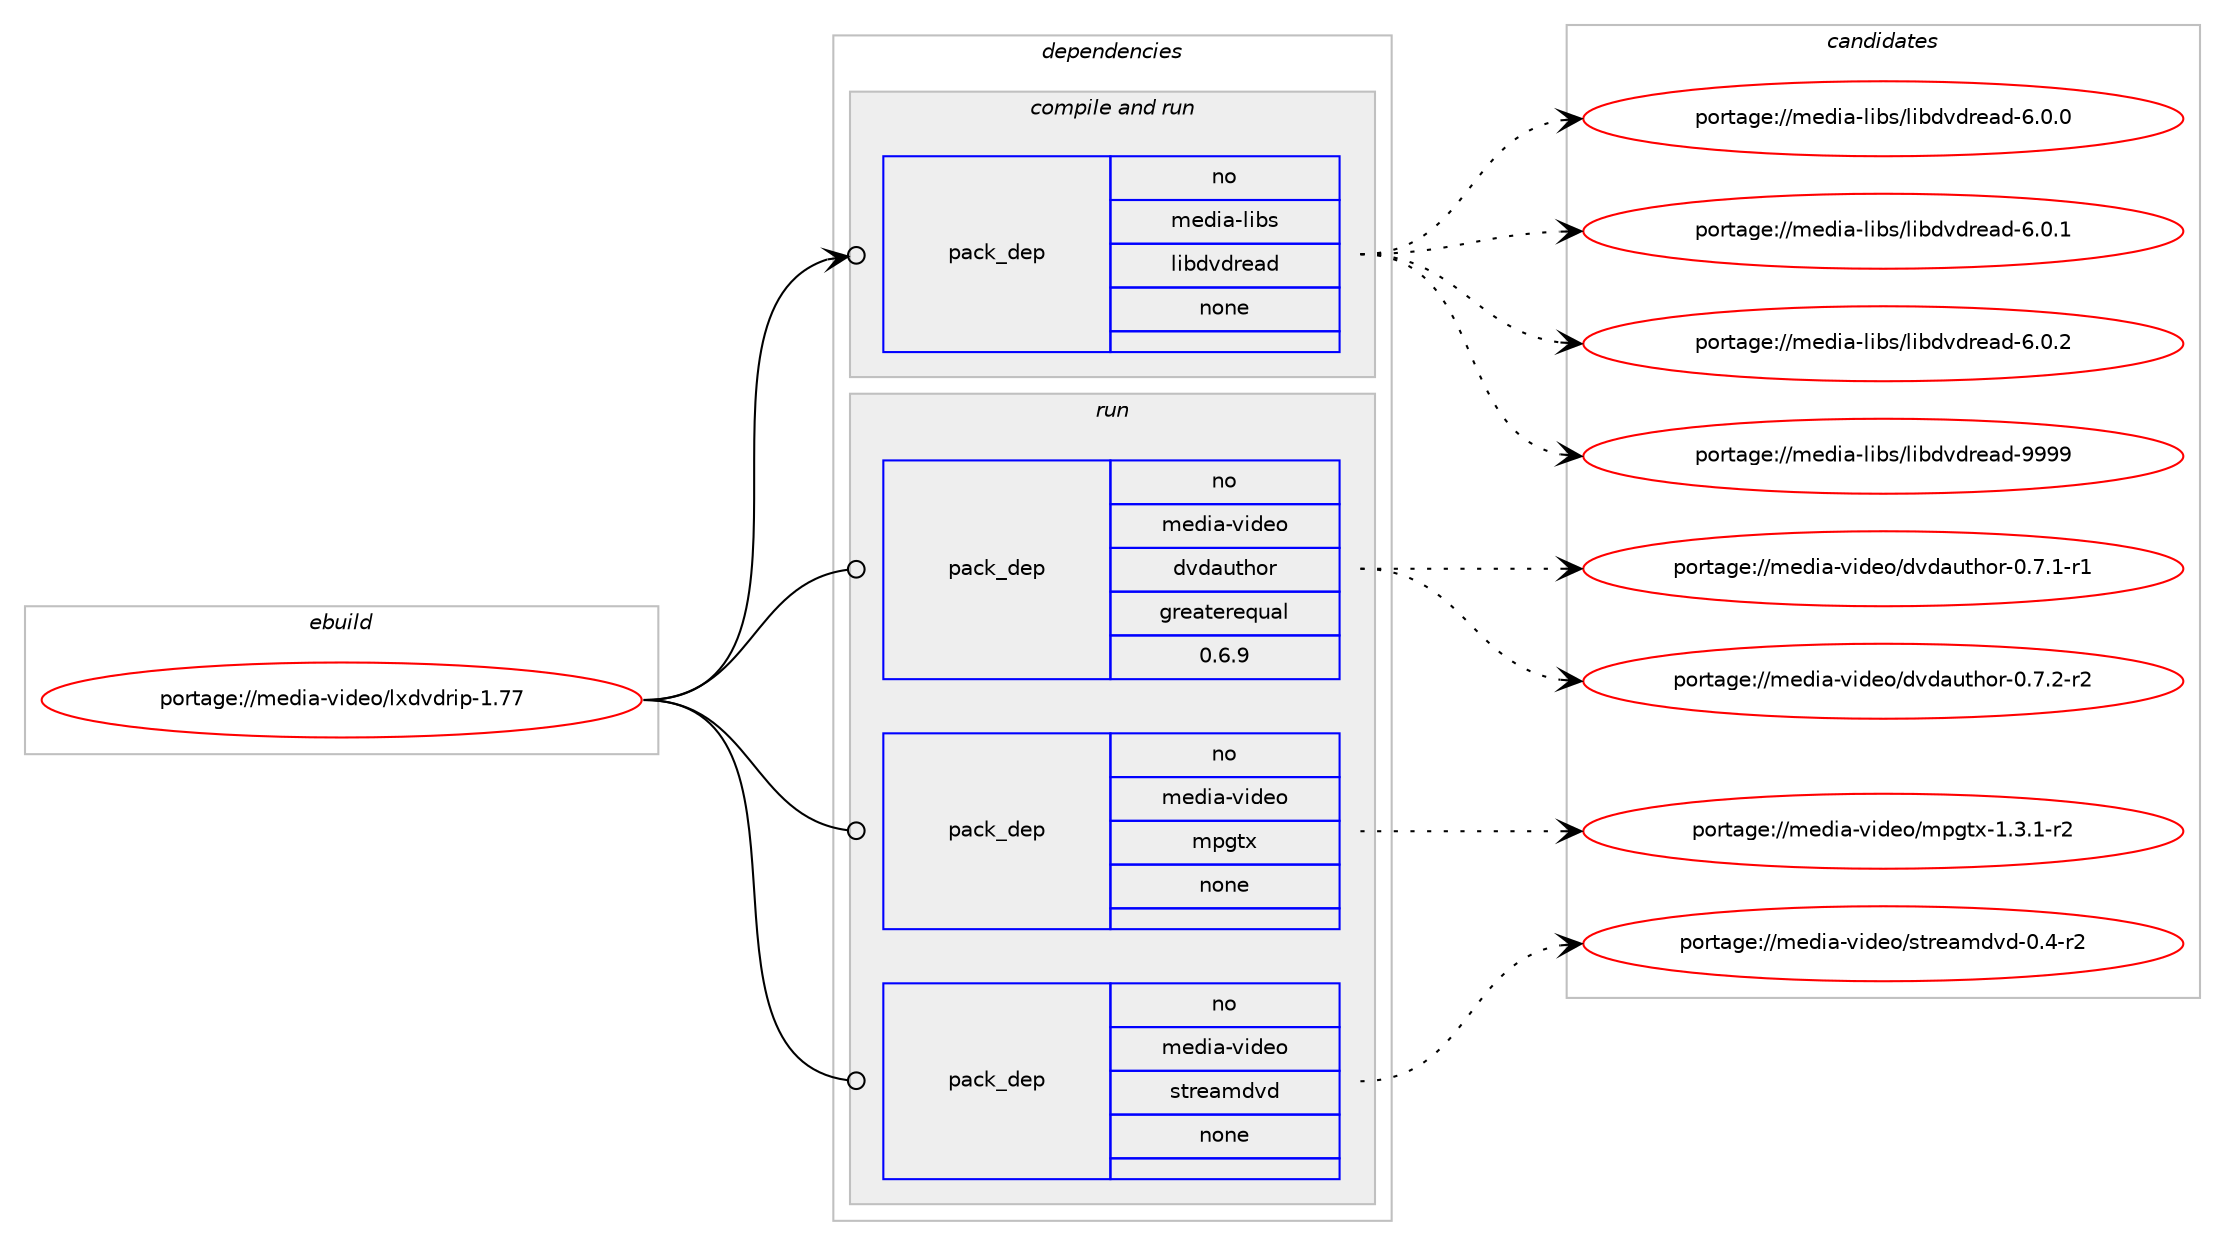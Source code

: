 digraph prolog {

# *************
# Graph options
# *************

newrank=true;
concentrate=true;
compound=true;
graph [rankdir=LR,fontname=Helvetica,fontsize=10,ranksep=1.5];#, ranksep=2.5, nodesep=0.2];
edge  [arrowhead=vee];
node  [fontname=Helvetica,fontsize=10];

# **********
# The ebuild
# **********

subgraph cluster_leftcol {
color=gray;
rank=same;
label=<<i>ebuild</i>>;
id [label="portage://media-video/lxdvdrip-1.77", color=red, width=4, href="../media-video/lxdvdrip-1.77.svg"];
}

# ****************
# The dependencies
# ****************

subgraph cluster_midcol {
color=gray;
label=<<i>dependencies</i>>;
subgraph cluster_compile {
fillcolor="#eeeeee";
style=filled;
label=<<i>compile</i>>;
}
subgraph cluster_compileandrun {
fillcolor="#eeeeee";
style=filled;
label=<<i>compile and run</i>>;
subgraph pack250573 {
dependency341154 [label=<<TABLE BORDER="0" CELLBORDER="1" CELLSPACING="0" CELLPADDING="4" WIDTH="220"><TR><TD ROWSPAN="6" CELLPADDING="30">pack_dep</TD></TR><TR><TD WIDTH="110">no</TD></TR><TR><TD>media-libs</TD></TR><TR><TD>libdvdread</TD></TR><TR><TD>none</TD></TR><TR><TD></TD></TR></TABLE>>, shape=none, color=blue];
}
id:e -> dependency341154:w [weight=20,style="solid",arrowhead="odotvee"];
}
subgraph cluster_run {
fillcolor="#eeeeee";
style=filled;
label=<<i>run</i>>;
subgraph pack250574 {
dependency341155 [label=<<TABLE BORDER="0" CELLBORDER="1" CELLSPACING="0" CELLPADDING="4" WIDTH="220"><TR><TD ROWSPAN="6" CELLPADDING="30">pack_dep</TD></TR><TR><TD WIDTH="110">no</TD></TR><TR><TD>media-video</TD></TR><TR><TD>dvdauthor</TD></TR><TR><TD>greaterequal</TD></TR><TR><TD>0.6.9</TD></TR></TABLE>>, shape=none, color=blue];
}
id:e -> dependency341155:w [weight=20,style="solid",arrowhead="odot"];
subgraph pack250575 {
dependency341156 [label=<<TABLE BORDER="0" CELLBORDER="1" CELLSPACING="0" CELLPADDING="4" WIDTH="220"><TR><TD ROWSPAN="6" CELLPADDING="30">pack_dep</TD></TR><TR><TD WIDTH="110">no</TD></TR><TR><TD>media-video</TD></TR><TR><TD>mpgtx</TD></TR><TR><TD>none</TD></TR><TR><TD></TD></TR></TABLE>>, shape=none, color=blue];
}
id:e -> dependency341156:w [weight=20,style="solid",arrowhead="odot"];
subgraph pack250576 {
dependency341157 [label=<<TABLE BORDER="0" CELLBORDER="1" CELLSPACING="0" CELLPADDING="4" WIDTH="220"><TR><TD ROWSPAN="6" CELLPADDING="30">pack_dep</TD></TR><TR><TD WIDTH="110">no</TD></TR><TR><TD>media-video</TD></TR><TR><TD>streamdvd</TD></TR><TR><TD>none</TD></TR><TR><TD></TD></TR></TABLE>>, shape=none, color=blue];
}
id:e -> dependency341157:w [weight=20,style="solid",arrowhead="odot"];
}
}

# **************
# The candidates
# **************

subgraph cluster_choices {
rank=same;
color=gray;
label=<<i>candidates</i>>;

subgraph choice250573 {
color=black;
nodesep=1;
choiceportage109101100105974510810598115471081059810011810011410197100455446484648 [label="portage://media-libs/libdvdread-6.0.0", color=red, width=4,href="../media-libs/libdvdread-6.0.0.svg"];
choiceportage109101100105974510810598115471081059810011810011410197100455446484649 [label="portage://media-libs/libdvdread-6.0.1", color=red, width=4,href="../media-libs/libdvdread-6.0.1.svg"];
choiceportage109101100105974510810598115471081059810011810011410197100455446484650 [label="portage://media-libs/libdvdread-6.0.2", color=red, width=4,href="../media-libs/libdvdread-6.0.2.svg"];
choiceportage1091011001059745108105981154710810598100118100114101971004557575757 [label="portage://media-libs/libdvdread-9999", color=red, width=4,href="../media-libs/libdvdread-9999.svg"];
dependency341154:e -> choiceportage109101100105974510810598115471081059810011810011410197100455446484648:w [style=dotted,weight="100"];
dependency341154:e -> choiceportage109101100105974510810598115471081059810011810011410197100455446484649:w [style=dotted,weight="100"];
dependency341154:e -> choiceportage109101100105974510810598115471081059810011810011410197100455446484650:w [style=dotted,weight="100"];
dependency341154:e -> choiceportage1091011001059745108105981154710810598100118100114101971004557575757:w [style=dotted,weight="100"];
}
subgraph choice250574 {
color=black;
nodesep=1;
choiceportage109101100105974511810510010111147100118100971171161041111144548465546494511449 [label="portage://media-video/dvdauthor-0.7.1-r1", color=red, width=4,href="../media-video/dvdauthor-0.7.1-r1.svg"];
choiceportage109101100105974511810510010111147100118100971171161041111144548465546504511450 [label="portage://media-video/dvdauthor-0.7.2-r2", color=red, width=4,href="../media-video/dvdauthor-0.7.2-r2.svg"];
dependency341155:e -> choiceportage109101100105974511810510010111147100118100971171161041111144548465546494511449:w [style=dotted,weight="100"];
dependency341155:e -> choiceportage109101100105974511810510010111147100118100971171161041111144548465546504511450:w [style=dotted,weight="100"];
}
subgraph choice250575 {
color=black;
nodesep=1;
choiceportage1091011001059745118105100101111471091121031161204549465146494511450 [label="portage://media-video/mpgtx-1.3.1-r2", color=red, width=4,href="../media-video/mpgtx-1.3.1-r2.svg"];
dependency341156:e -> choiceportage1091011001059745118105100101111471091121031161204549465146494511450:w [style=dotted,weight="100"];
}
subgraph choice250576 {
color=black;
nodesep=1;
choiceportage10910110010597451181051001011114711511611410197109100118100454846524511450 [label="portage://media-video/streamdvd-0.4-r2", color=red, width=4,href="../media-video/streamdvd-0.4-r2.svg"];
dependency341157:e -> choiceportage10910110010597451181051001011114711511611410197109100118100454846524511450:w [style=dotted,weight="100"];
}
}

}
